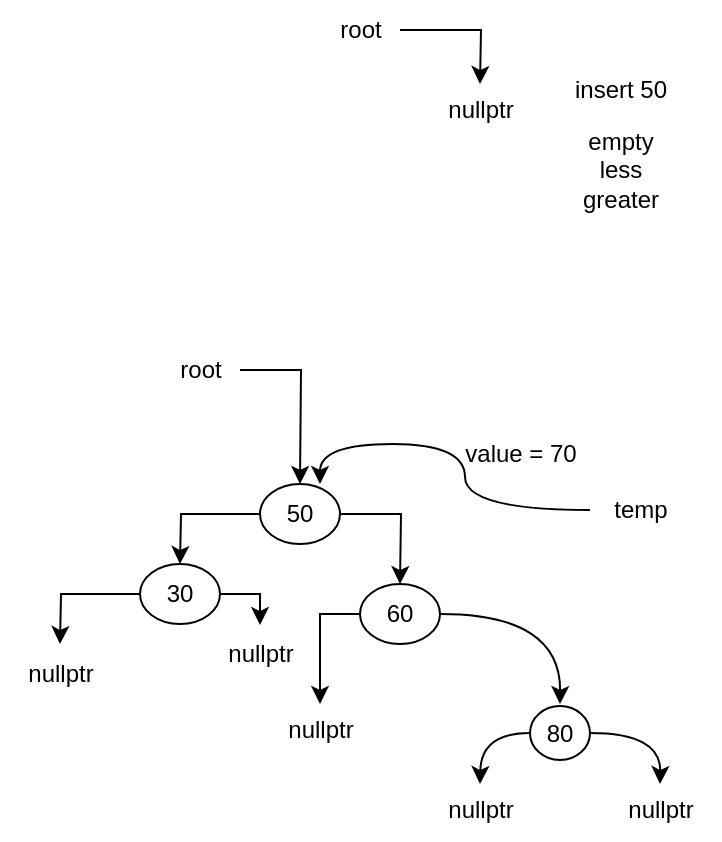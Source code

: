 <mxfile version="21.6.1" type="github">
  <diagram name="Page-1" id="VcZ2mwIFTq0KuZYb1ZvV">
    <mxGraphModel dx="478" dy="256" grid="1" gridSize="10" guides="1" tooltips="1" connect="1" arrows="1" fold="1" page="1" pageScale="1" pageWidth="850" pageHeight="1100" math="0" shadow="0">
      <root>
        <mxCell id="0" />
        <mxCell id="1" parent="0" />
        <mxCell id="hDMgDi6doxB5p-2fpFnf-15" value="" style="edgeStyle=orthogonalEdgeStyle;rounded=0;orthogonalLoop=1;jettySize=auto;html=1;" edge="1" parent="1" source="hDMgDi6doxB5p-2fpFnf-1">
          <mxGeometry relative="1" as="geometry">
            <mxPoint x="390" y="230" as="targetPoint" />
          </mxGeometry>
        </mxCell>
        <mxCell id="hDMgDi6doxB5p-2fpFnf-1" value="root" style="text;html=1;align=center;verticalAlign=middle;resizable=0;points=[];autosize=1;strokeColor=none;fillColor=none;" vertex="1" parent="1">
          <mxGeometry x="310" y="188" width="40" height="30" as="geometry" />
        </mxCell>
        <mxCell id="hDMgDi6doxB5p-2fpFnf-16" value="nullptr" style="text;html=1;align=center;verticalAlign=middle;resizable=0;points=[];autosize=1;strokeColor=none;fillColor=none;" vertex="1" parent="1">
          <mxGeometry x="360" y="228" width="60" height="30" as="geometry" />
        </mxCell>
        <mxCell id="hDMgDi6doxB5p-2fpFnf-20" value="insert 50" style="text;html=1;align=center;verticalAlign=middle;resizable=0;points=[];autosize=1;strokeColor=none;fillColor=none;" vertex="1" parent="1">
          <mxGeometry x="425" y="218" width="70" height="30" as="geometry" />
        </mxCell>
        <mxCell id="hDMgDi6doxB5p-2fpFnf-21" value="empty&lt;br&gt;less&lt;br&gt;greater" style="text;html=1;align=center;verticalAlign=middle;resizable=0;points=[];autosize=1;strokeColor=none;fillColor=none;" vertex="1" parent="1">
          <mxGeometry x="430" y="243" width="60" height="60" as="geometry" />
        </mxCell>
        <mxCell id="hDMgDi6doxB5p-2fpFnf-23" style="edgeStyle=orthogonalEdgeStyle;rounded=0;orthogonalLoop=1;jettySize=auto;html=1;" edge="1" parent="1" source="hDMgDi6doxB5p-2fpFnf-22">
          <mxGeometry relative="1" as="geometry">
            <mxPoint x="300" y="430" as="targetPoint" />
          </mxGeometry>
        </mxCell>
        <mxCell id="hDMgDi6doxB5p-2fpFnf-22" value="root" style="text;html=1;align=center;verticalAlign=middle;resizable=0;points=[];autosize=1;strokeColor=none;fillColor=none;" vertex="1" parent="1">
          <mxGeometry x="230" y="358" width="40" height="30" as="geometry" />
        </mxCell>
        <mxCell id="hDMgDi6doxB5p-2fpFnf-25" style="edgeStyle=orthogonalEdgeStyle;rounded=0;orthogonalLoop=1;jettySize=auto;html=1;" edge="1" parent="1" source="hDMgDi6doxB5p-2fpFnf-24">
          <mxGeometry relative="1" as="geometry">
            <mxPoint x="350" y="480" as="targetPoint" />
          </mxGeometry>
        </mxCell>
        <mxCell id="hDMgDi6doxB5p-2fpFnf-27" style="edgeStyle=orthogonalEdgeStyle;rounded=0;orthogonalLoop=1;jettySize=auto;html=1;" edge="1" parent="1" source="hDMgDi6doxB5p-2fpFnf-24">
          <mxGeometry relative="1" as="geometry">
            <mxPoint x="240" y="470" as="targetPoint" />
          </mxGeometry>
        </mxCell>
        <mxCell id="hDMgDi6doxB5p-2fpFnf-24" value="50" style="ellipse;whiteSpace=wrap;html=1;" vertex="1" parent="1">
          <mxGeometry x="280" y="430" width="40" height="30" as="geometry" />
        </mxCell>
        <mxCell id="hDMgDi6doxB5p-2fpFnf-36" style="edgeStyle=orthogonalEdgeStyle;rounded=0;orthogonalLoop=1;jettySize=auto;html=1;" edge="1" parent="1" source="hDMgDi6doxB5p-2fpFnf-29">
          <mxGeometry relative="1" as="geometry">
            <mxPoint x="280" y="500" as="targetPoint" />
          </mxGeometry>
        </mxCell>
        <mxCell id="hDMgDi6doxB5p-2fpFnf-38" style="edgeStyle=orthogonalEdgeStyle;rounded=0;orthogonalLoop=1;jettySize=auto;html=1;" edge="1" parent="1" source="hDMgDi6doxB5p-2fpFnf-29">
          <mxGeometry relative="1" as="geometry">
            <mxPoint x="180" y="510" as="targetPoint" />
          </mxGeometry>
        </mxCell>
        <mxCell id="hDMgDi6doxB5p-2fpFnf-29" value="30" style="ellipse;whiteSpace=wrap;html=1;" vertex="1" parent="1">
          <mxGeometry x="220" y="470" width="40" height="30" as="geometry" />
        </mxCell>
        <mxCell id="hDMgDi6doxB5p-2fpFnf-33" style="edgeStyle=orthogonalEdgeStyle;rounded=0;orthogonalLoop=1;jettySize=auto;html=1;" edge="1" parent="1" source="hDMgDi6doxB5p-2fpFnf-30">
          <mxGeometry relative="1" as="geometry">
            <mxPoint x="310" y="540" as="targetPoint" />
          </mxGeometry>
        </mxCell>
        <mxCell id="hDMgDi6doxB5p-2fpFnf-48" style="edgeStyle=orthogonalEdgeStyle;curved=1;rounded=0;orthogonalLoop=1;jettySize=auto;html=1;" edge="1" parent="1" source="hDMgDi6doxB5p-2fpFnf-30">
          <mxGeometry relative="1" as="geometry">
            <mxPoint x="430" y="540" as="targetPoint" />
          </mxGeometry>
        </mxCell>
        <mxCell id="hDMgDi6doxB5p-2fpFnf-30" value="60" style="ellipse;whiteSpace=wrap;html=1;" vertex="1" parent="1">
          <mxGeometry x="330" y="480" width="40" height="30" as="geometry" />
        </mxCell>
        <mxCell id="hDMgDi6doxB5p-2fpFnf-31" value="value = 70" style="text;html=1;align=center;verticalAlign=middle;resizable=0;points=[];autosize=1;strokeColor=none;fillColor=none;" vertex="1" parent="1">
          <mxGeometry x="370" y="400" width="80" height="30" as="geometry" />
        </mxCell>
        <mxCell id="hDMgDi6doxB5p-2fpFnf-34" value="nullptr" style="text;html=1;align=center;verticalAlign=middle;resizable=0;points=[];autosize=1;strokeColor=none;fillColor=none;" vertex="1" parent="1">
          <mxGeometry x="280" y="538" width="60" height="30" as="geometry" />
        </mxCell>
        <mxCell id="hDMgDi6doxB5p-2fpFnf-39" value="nullptr" style="text;html=1;align=center;verticalAlign=middle;resizable=0;points=[];autosize=1;strokeColor=none;fillColor=none;" vertex="1" parent="1">
          <mxGeometry x="250" y="500" width="60" height="30" as="geometry" />
        </mxCell>
        <mxCell id="hDMgDi6doxB5p-2fpFnf-40" value="nullptr" style="text;html=1;align=center;verticalAlign=middle;resizable=0;points=[];autosize=1;strokeColor=none;fillColor=none;" vertex="1" parent="1">
          <mxGeometry x="150" y="510" width="60" height="30" as="geometry" />
        </mxCell>
        <mxCell id="hDMgDi6doxB5p-2fpFnf-43" style="edgeStyle=orthogonalEdgeStyle;rounded=0;orthogonalLoop=1;jettySize=auto;html=1;entryX=0.75;entryY=0;entryDx=0;entryDy=0;entryPerimeter=0;curved=1;" edge="1" parent="1" source="hDMgDi6doxB5p-2fpFnf-42" target="hDMgDi6doxB5p-2fpFnf-24">
          <mxGeometry relative="1" as="geometry" />
        </mxCell>
        <mxCell id="hDMgDi6doxB5p-2fpFnf-42" value="temp" style="text;html=1;align=center;verticalAlign=middle;resizable=0;points=[];autosize=1;strokeColor=none;fillColor=none;" vertex="1" parent="1">
          <mxGeometry x="445" y="428" width="50" height="30" as="geometry" />
        </mxCell>
        <mxCell id="hDMgDi6doxB5p-2fpFnf-50" style="edgeStyle=orthogonalEdgeStyle;curved=1;rounded=0;orthogonalLoop=1;jettySize=auto;html=1;" edge="1" parent="1" source="hDMgDi6doxB5p-2fpFnf-49">
          <mxGeometry relative="1" as="geometry">
            <mxPoint x="480" y="580" as="targetPoint" />
          </mxGeometry>
        </mxCell>
        <mxCell id="hDMgDi6doxB5p-2fpFnf-51" style="edgeStyle=orthogonalEdgeStyle;curved=1;rounded=0;orthogonalLoop=1;jettySize=auto;html=1;" edge="1" parent="1" source="hDMgDi6doxB5p-2fpFnf-49">
          <mxGeometry relative="1" as="geometry">
            <mxPoint x="390" y="580" as="targetPoint" />
          </mxGeometry>
        </mxCell>
        <mxCell id="hDMgDi6doxB5p-2fpFnf-49" value="80" style="ellipse;whiteSpace=wrap;html=1;" vertex="1" parent="1">
          <mxGeometry x="415" y="541" width="30" height="27" as="geometry" />
        </mxCell>
        <mxCell id="hDMgDi6doxB5p-2fpFnf-52" value="nullptr" style="text;html=1;align=center;verticalAlign=middle;resizable=0;points=[];autosize=1;strokeColor=none;fillColor=none;" vertex="1" parent="1">
          <mxGeometry x="450" y="578" width="60" height="30" as="geometry" />
        </mxCell>
        <mxCell id="hDMgDi6doxB5p-2fpFnf-53" value="nullptr" style="text;html=1;align=center;verticalAlign=middle;resizable=0;points=[];autosize=1;strokeColor=none;fillColor=none;" vertex="1" parent="1">
          <mxGeometry x="360" y="578" width="60" height="30" as="geometry" />
        </mxCell>
      </root>
    </mxGraphModel>
  </diagram>
</mxfile>
